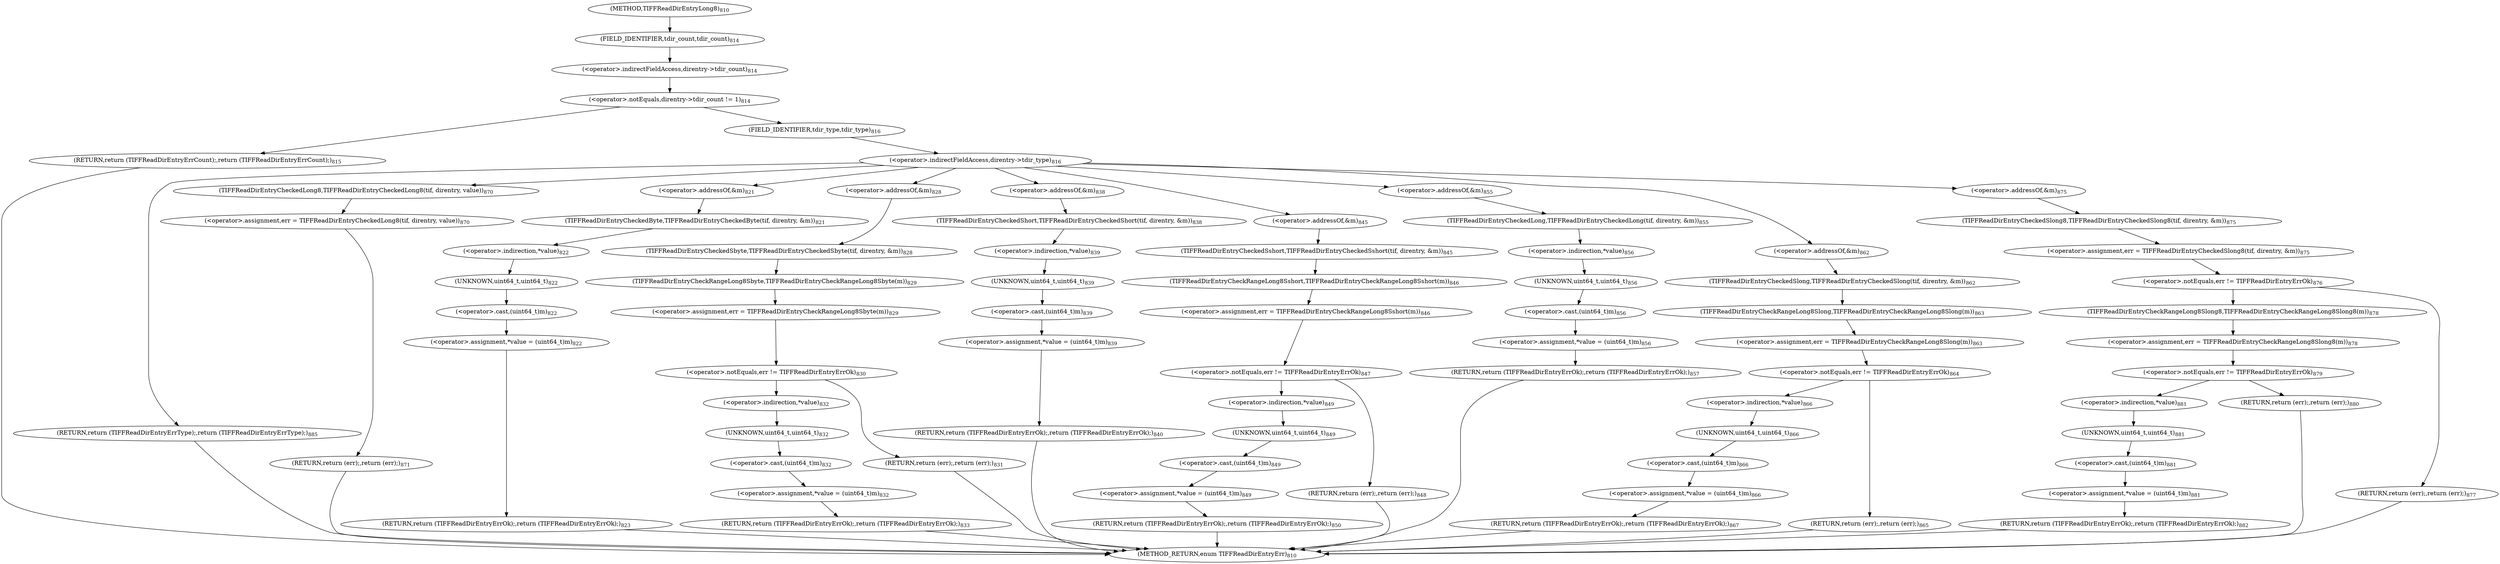 digraph "TIFFReadDirEntryLong8" {  
"79777" [label = <(&lt;operator&gt;.notEquals,direntry-&gt;tdir_count != 1)<SUB>814</SUB>> ]
"79786" [label = <(&lt;operator&gt;.indirectFieldAccess,direntry-&gt;tdir_type)<SUB>816</SUB>> ]
"79778" [label = <(&lt;operator&gt;.indirectFieldAccess,direntry-&gt;tdir_count)<SUB>814</SUB>> ]
"79783" [label = <(RETURN,return (TIFFReadDirEntryErrCount);,return (TIFFReadDirEntryErrCount);)<SUB>815</SUB>> ]
"79788" [label = <(FIELD_IDENTIFIER,tdir_type,tdir_type)<SUB>816</SUB>> ]
"79927" [label = <(&lt;operator&gt;.assignment,err = TIFFReadDirEntryCheckedLong8(tif, direntry, value))<SUB>870</SUB>> ]
"79933" [label = <(RETURN,return (err);,return (err);)<SUB>871</SUB>> ]
"79973" [label = <(RETURN,return (TIFFReadDirEntryErrType);,return (TIFFReadDirEntryErrType);)<SUB>885</SUB>> ]
"79780" [label = <(FIELD_IDENTIFIER,tdir_count,tdir_count)<SUB>814</SUB>> ]
"79794" [label = <(TIFFReadDirEntryCheckedByte,TIFFReadDirEntryCheckedByte(tif, direntry, &amp;m))<SUB>821</SUB>> ]
"79799" [label = <(&lt;operator&gt;.assignment,*value = (uint64_t)m)<SUB>822</SUB>> ]
"79805" [label = <(RETURN,return (TIFFReadDirEntryErrOk);,return (TIFFReadDirEntryErrOk);)<SUB>823</SUB>> ]
"79811" [label = <(TIFFReadDirEntryCheckedSbyte,TIFFReadDirEntryCheckedSbyte(tif, direntry, &amp;m))<SUB>828</SUB>> ]
"79816" [label = <(&lt;operator&gt;.assignment,err = TIFFReadDirEntryCheckRangeLong8Sbyte(m))<SUB>829</SUB>> ]
"79827" [label = <(&lt;operator&gt;.assignment,*value = (uint64_t)m)<SUB>832</SUB>> ]
"79833" [label = <(RETURN,return (TIFFReadDirEntryErrOk);,return (TIFFReadDirEntryErrOk);)<SUB>833</SUB>> ]
"79839" [label = <(TIFFReadDirEntryCheckedShort,TIFFReadDirEntryCheckedShort(tif, direntry, &amp;m))<SUB>838</SUB>> ]
"79844" [label = <(&lt;operator&gt;.assignment,*value = (uint64_t)m)<SUB>839</SUB>> ]
"79850" [label = <(RETURN,return (TIFFReadDirEntryErrOk);,return (TIFFReadDirEntryErrOk);)<SUB>840</SUB>> ]
"79856" [label = <(TIFFReadDirEntryCheckedSshort,TIFFReadDirEntryCheckedSshort(tif, direntry, &amp;m))<SUB>845</SUB>> ]
"79861" [label = <(&lt;operator&gt;.assignment,err = TIFFReadDirEntryCheckRangeLong8Sshort(m))<SUB>846</SUB>> ]
"79872" [label = <(&lt;operator&gt;.assignment,*value = (uint64_t)m)<SUB>849</SUB>> ]
"79878" [label = <(RETURN,return (TIFFReadDirEntryErrOk);,return (TIFFReadDirEntryErrOk);)<SUB>850</SUB>> ]
"79884" [label = <(TIFFReadDirEntryCheckedLong,TIFFReadDirEntryCheckedLong(tif, direntry, &amp;m))<SUB>855</SUB>> ]
"79889" [label = <(&lt;operator&gt;.assignment,*value = (uint64_t)m)<SUB>856</SUB>> ]
"79895" [label = <(RETURN,return (TIFFReadDirEntryErrOk);,return (TIFFReadDirEntryErrOk);)<SUB>857</SUB>> ]
"79901" [label = <(TIFFReadDirEntryCheckedSlong,TIFFReadDirEntryCheckedSlong(tif, direntry, &amp;m))<SUB>862</SUB>> ]
"79906" [label = <(&lt;operator&gt;.assignment,err = TIFFReadDirEntryCheckRangeLong8Slong(m))<SUB>863</SUB>> ]
"79917" [label = <(&lt;operator&gt;.assignment,*value = (uint64_t)m)<SUB>866</SUB>> ]
"79923" [label = <(RETURN,return (TIFFReadDirEntryErrOk);,return (TIFFReadDirEntryErrOk);)<SUB>867</SUB>> ]
"79929" [label = <(TIFFReadDirEntryCheckedLong8,TIFFReadDirEntryCheckedLong8(tif, direntry, value))<SUB>870</SUB>> ]
"79939" [label = <(&lt;operator&gt;.assignment,err = TIFFReadDirEntryCheckedSlong8(tif, direntry, &amp;m))<SUB>875</SUB>> ]
"79953" [label = <(&lt;operator&gt;.assignment,err = TIFFReadDirEntryCheckRangeLong8Slong8(m))<SUB>878</SUB>> ]
"79964" [label = <(&lt;operator&gt;.assignment,*value = (uint64_t)m)<SUB>881</SUB>> ]
"79970" [label = <(RETURN,return (TIFFReadDirEntryErrOk);,return (TIFFReadDirEntryErrOk);)<SUB>882</SUB>> ]
"79797" [label = <(&lt;operator&gt;.addressOf,&amp;m)<SUB>821</SUB>> ]
"79800" [label = <(&lt;operator&gt;.indirection,*value)<SUB>822</SUB>> ]
"79802" [label = <(&lt;operator&gt;.cast,(uint64_t)m)<SUB>822</SUB>> ]
"79814" [label = <(&lt;operator&gt;.addressOf,&amp;m)<SUB>828</SUB>> ]
"79818" [label = <(TIFFReadDirEntryCheckRangeLong8Sbyte,TIFFReadDirEntryCheckRangeLong8Sbyte(m))<SUB>829</SUB>> ]
"79821" [label = <(&lt;operator&gt;.notEquals,err != TIFFReadDirEntryErrOk)<SUB>830</SUB>> ]
"79828" [label = <(&lt;operator&gt;.indirection,*value)<SUB>832</SUB>> ]
"79830" [label = <(&lt;operator&gt;.cast,(uint64_t)m)<SUB>832</SUB>> ]
"79842" [label = <(&lt;operator&gt;.addressOf,&amp;m)<SUB>838</SUB>> ]
"79845" [label = <(&lt;operator&gt;.indirection,*value)<SUB>839</SUB>> ]
"79847" [label = <(&lt;operator&gt;.cast,(uint64_t)m)<SUB>839</SUB>> ]
"79859" [label = <(&lt;operator&gt;.addressOf,&amp;m)<SUB>845</SUB>> ]
"79863" [label = <(TIFFReadDirEntryCheckRangeLong8Sshort,TIFFReadDirEntryCheckRangeLong8Sshort(m))<SUB>846</SUB>> ]
"79866" [label = <(&lt;operator&gt;.notEquals,err != TIFFReadDirEntryErrOk)<SUB>847</SUB>> ]
"79873" [label = <(&lt;operator&gt;.indirection,*value)<SUB>849</SUB>> ]
"79875" [label = <(&lt;operator&gt;.cast,(uint64_t)m)<SUB>849</SUB>> ]
"79887" [label = <(&lt;operator&gt;.addressOf,&amp;m)<SUB>855</SUB>> ]
"79890" [label = <(&lt;operator&gt;.indirection,*value)<SUB>856</SUB>> ]
"79892" [label = <(&lt;operator&gt;.cast,(uint64_t)m)<SUB>856</SUB>> ]
"79904" [label = <(&lt;operator&gt;.addressOf,&amp;m)<SUB>862</SUB>> ]
"79908" [label = <(TIFFReadDirEntryCheckRangeLong8Slong,TIFFReadDirEntryCheckRangeLong8Slong(m))<SUB>863</SUB>> ]
"79911" [label = <(&lt;operator&gt;.notEquals,err != TIFFReadDirEntryErrOk)<SUB>864</SUB>> ]
"79918" [label = <(&lt;operator&gt;.indirection,*value)<SUB>866</SUB>> ]
"79920" [label = <(&lt;operator&gt;.cast,(uint64_t)m)<SUB>866</SUB>> ]
"79941" [label = <(TIFFReadDirEntryCheckedSlong8,TIFFReadDirEntryCheckedSlong8(tif, direntry, &amp;m))<SUB>875</SUB>> ]
"79947" [label = <(&lt;operator&gt;.notEquals,err != TIFFReadDirEntryErrOk)<SUB>876</SUB>> ]
"79955" [label = <(TIFFReadDirEntryCheckRangeLong8Slong8,TIFFReadDirEntryCheckRangeLong8Slong8(m))<SUB>878</SUB>> ]
"79958" [label = <(&lt;operator&gt;.notEquals,err != TIFFReadDirEntryErrOk)<SUB>879</SUB>> ]
"79965" [label = <(&lt;operator&gt;.indirection,*value)<SUB>881</SUB>> ]
"79967" [label = <(&lt;operator&gt;.cast,(uint64_t)m)<SUB>881</SUB>> ]
"79803" [label = <(UNKNOWN,uint64_t,uint64_t)<SUB>822</SUB>> ]
"79825" [label = <(RETURN,return (err);,return (err);)<SUB>831</SUB>> ]
"79831" [label = <(UNKNOWN,uint64_t,uint64_t)<SUB>832</SUB>> ]
"79848" [label = <(UNKNOWN,uint64_t,uint64_t)<SUB>839</SUB>> ]
"79870" [label = <(RETURN,return (err);,return (err);)<SUB>848</SUB>> ]
"79876" [label = <(UNKNOWN,uint64_t,uint64_t)<SUB>849</SUB>> ]
"79893" [label = <(UNKNOWN,uint64_t,uint64_t)<SUB>856</SUB>> ]
"79915" [label = <(RETURN,return (err);,return (err);)<SUB>865</SUB>> ]
"79921" [label = <(UNKNOWN,uint64_t,uint64_t)<SUB>866</SUB>> ]
"79944" [label = <(&lt;operator&gt;.addressOf,&amp;m)<SUB>875</SUB>> ]
"79951" [label = <(RETURN,return (err);,return (err);)<SUB>877</SUB>> ]
"79962" [label = <(RETURN,return (err);,return (err);)<SUB>880</SUB>> ]
"79968" [label = <(UNKNOWN,uint64_t,uint64_t)<SUB>881</SUB>> ]
"79770" [label = <(METHOD,TIFFReadDirEntryLong8)<SUB>810</SUB>> ]
"79975" [label = <(METHOD_RETURN,enum TIFFReadDirEntryErr)<SUB>810</SUB>> ]
  "79777" -> "79783" 
  "79777" -> "79788" 
  "79786" -> "79797" 
  "79786" -> "79814" 
  "79786" -> "79842" 
  "79786" -> "79859" 
  "79786" -> "79887" 
  "79786" -> "79904" 
  "79786" -> "79929" 
  "79786" -> "79944" 
  "79786" -> "79973" 
  "79778" -> "79777" 
  "79783" -> "79975" 
  "79788" -> "79786" 
  "79927" -> "79933" 
  "79933" -> "79975" 
  "79973" -> "79975" 
  "79780" -> "79778" 
  "79794" -> "79800" 
  "79799" -> "79805" 
  "79805" -> "79975" 
  "79811" -> "79818" 
  "79816" -> "79821" 
  "79827" -> "79833" 
  "79833" -> "79975" 
  "79839" -> "79845" 
  "79844" -> "79850" 
  "79850" -> "79975" 
  "79856" -> "79863" 
  "79861" -> "79866" 
  "79872" -> "79878" 
  "79878" -> "79975" 
  "79884" -> "79890" 
  "79889" -> "79895" 
  "79895" -> "79975" 
  "79901" -> "79908" 
  "79906" -> "79911" 
  "79917" -> "79923" 
  "79923" -> "79975" 
  "79929" -> "79927" 
  "79939" -> "79947" 
  "79953" -> "79958" 
  "79964" -> "79970" 
  "79970" -> "79975" 
  "79797" -> "79794" 
  "79800" -> "79803" 
  "79802" -> "79799" 
  "79814" -> "79811" 
  "79818" -> "79816" 
  "79821" -> "79825" 
  "79821" -> "79828" 
  "79828" -> "79831" 
  "79830" -> "79827" 
  "79842" -> "79839" 
  "79845" -> "79848" 
  "79847" -> "79844" 
  "79859" -> "79856" 
  "79863" -> "79861" 
  "79866" -> "79870" 
  "79866" -> "79873" 
  "79873" -> "79876" 
  "79875" -> "79872" 
  "79887" -> "79884" 
  "79890" -> "79893" 
  "79892" -> "79889" 
  "79904" -> "79901" 
  "79908" -> "79906" 
  "79911" -> "79915" 
  "79911" -> "79918" 
  "79918" -> "79921" 
  "79920" -> "79917" 
  "79941" -> "79939" 
  "79947" -> "79951" 
  "79947" -> "79955" 
  "79955" -> "79953" 
  "79958" -> "79962" 
  "79958" -> "79965" 
  "79965" -> "79968" 
  "79967" -> "79964" 
  "79803" -> "79802" 
  "79825" -> "79975" 
  "79831" -> "79830" 
  "79848" -> "79847" 
  "79870" -> "79975" 
  "79876" -> "79875" 
  "79893" -> "79892" 
  "79915" -> "79975" 
  "79921" -> "79920" 
  "79944" -> "79941" 
  "79951" -> "79975" 
  "79962" -> "79975" 
  "79968" -> "79967" 
  "79770" -> "79780" 
}
